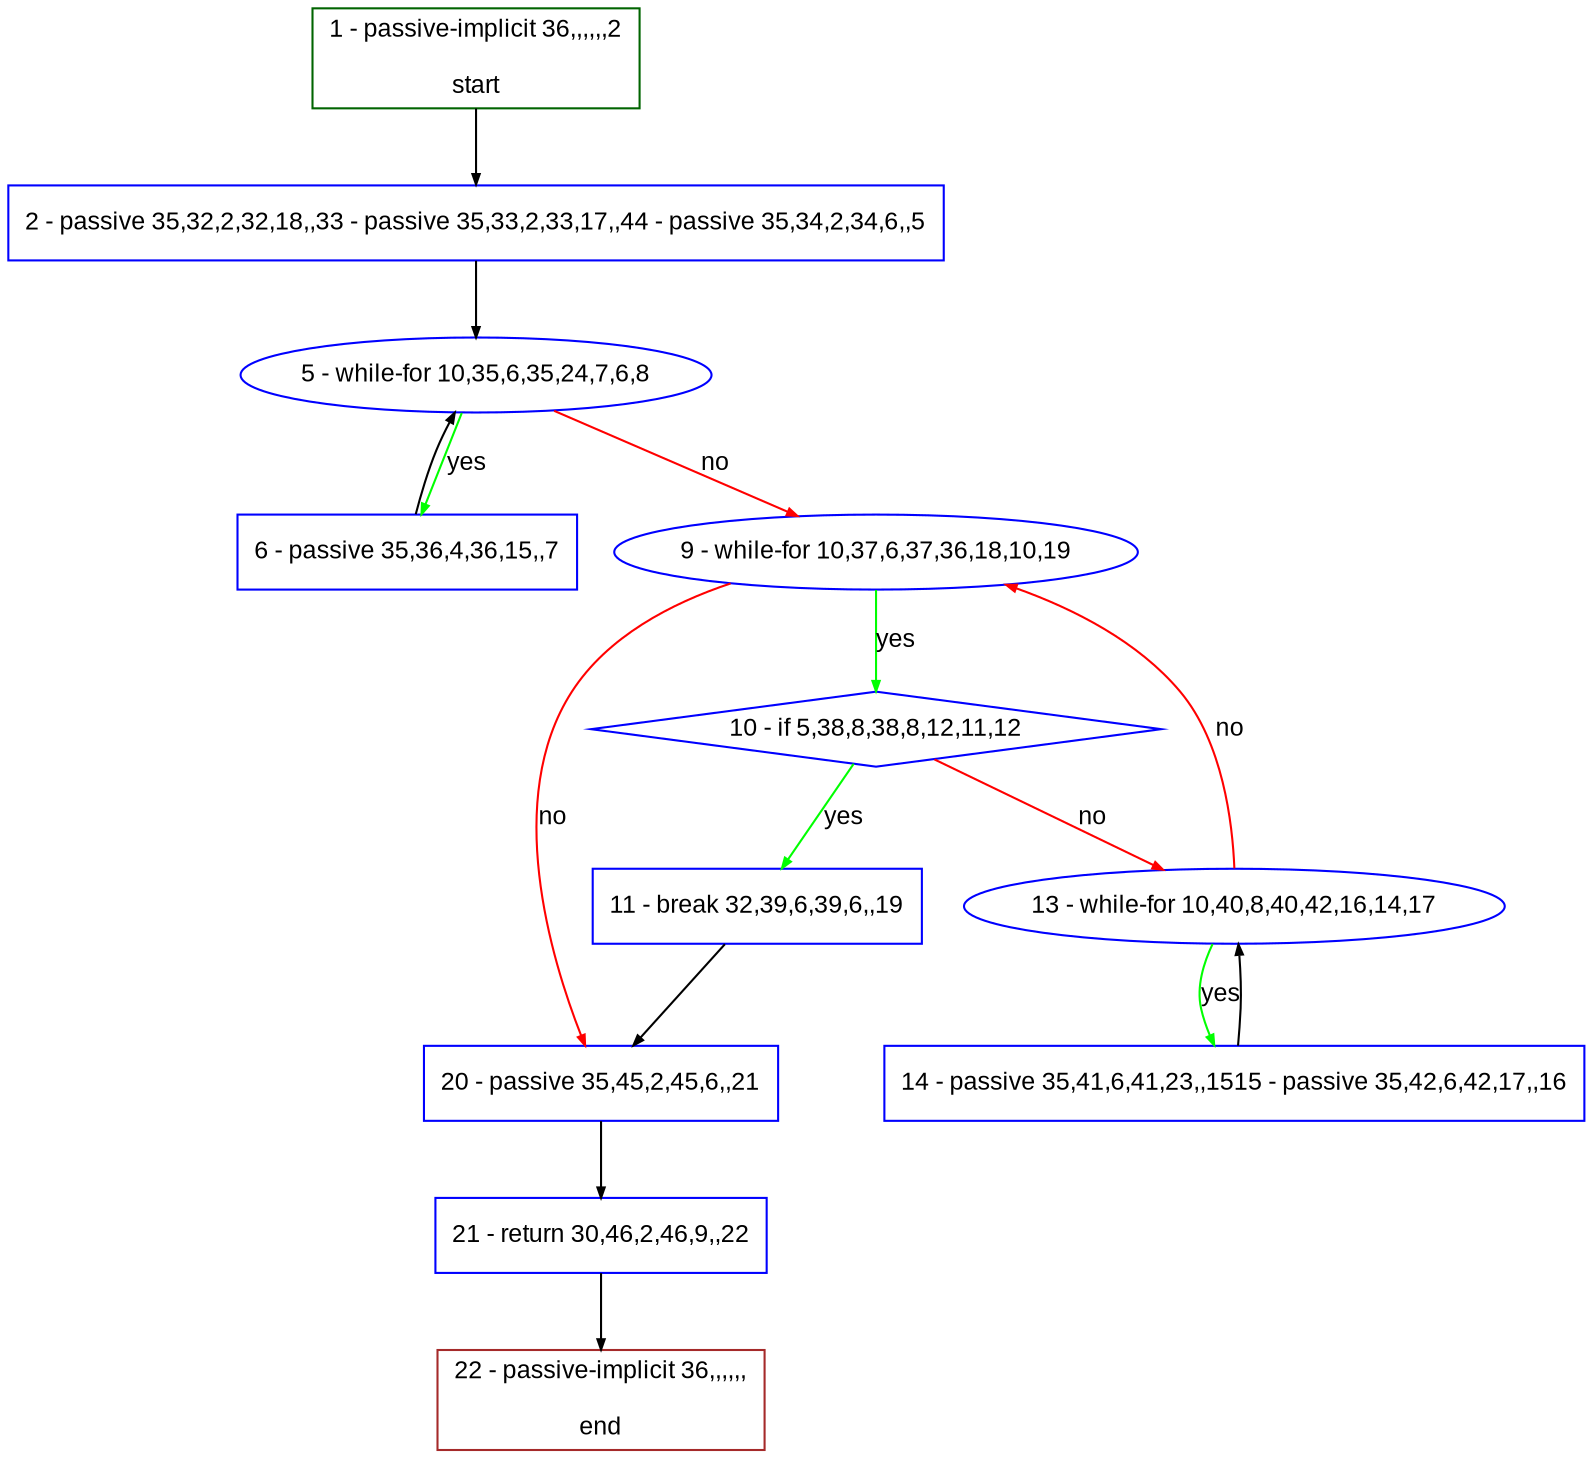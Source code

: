 digraph "" {
  graph [pack="true", label="", fontsize="12", packmode="clust", fontname="Arial", fillcolor="#FFFFCC", bgcolor="white", style="rounded,filled", compound="true"];
  node [node_initialized="no", label="", color="grey", fontsize="12", fillcolor="white", fontname="Arial", style="filled", shape="rectangle", compound="true", fixedsize="false"];
  edge [fontcolor="black", arrowhead="normal", arrowtail="none", arrowsize="0.5", ltail="", label="", color="black", fontsize="12", lhead="", fontname="Arial", dir="forward", compound="true"];
  __N1 [label="2 - passive 35,32,2,32,18,,33 - passive 35,33,2,33,17,,44 - passive 35,34,2,34,6,,5", color="#0000ff", fillcolor="#ffffff", style="filled", shape="box"];
  __N2 [label="1 - passive-implicit 36,,,,,,2\n\nstart", color="#006400", fillcolor="#ffffff", style="filled", shape="box"];
  __N3 [label="5 - while-for 10,35,6,35,24,7,6,8", color="#0000ff", fillcolor="#ffffff", style="filled", shape="oval"];
  __N4 [label="6 - passive 35,36,4,36,15,,7", color="#0000ff", fillcolor="#ffffff", style="filled", shape="box"];
  __N5 [label="9 - while-for 10,37,6,37,36,18,10,19", color="#0000ff", fillcolor="#ffffff", style="filled", shape="oval"];
  __N6 [label="10 - if 5,38,8,38,8,12,11,12", color="#0000ff", fillcolor="#ffffff", style="filled", shape="diamond"];
  __N7 [label="20 - passive 35,45,2,45,6,,21", color="#0000ff", fillcolor="#ffffff", style="filled", shape="box"];
  __N8 [label="11 - break 32,39,6,39,6,,19", color="#0000ff", fillcolor="#ffffff", style="filled", shape="box"];
  __N9 [label="13 - while-for 10,40,8,40,42,16,14,17", color="#0000ff", fillcolor="#ffffff", style="filled", shape="oval"];
  __N10 [label="14 - passive 35,41,6,41,23,,1515 - passive 35,42,6,42,17,,16", color="#0000ff", fillcolor="#ffffff", style="filled", shape="box"];
  __N11 [label="21 - return 30,46,2,46,9,,22", color="#0000ff", fillcolor="#ffffff", style="filled", shape="box"];
  __N12 [label="22 - passive-implicit 36,,,,,,\n\nend", color="#a52a2a", fillcolor="#ffffff", style="filled", shape="box"];
  __N2 -> __N1 [arrowhead="normal", arrowtail="none", color="#000000", label="", dir="forward"];
  __N1 -> __N3 [arrowhead="normal", arrowtail="none", color="#000000", label="", dir="forward"];
  __N3 -> __N4 [arrowhead="normal", arrowtail="none", color="#00ff00", label="yes", dir="forward"];
  __N4 -> __N3 [arrowhead="normal", arrowtail="none", color="#000000", label="", dir="forward"];
  __N3 -> __N5 [arrowhead="normal", arrowtail="none", color="#ff0000", label="no", dir="forward"];
  __N5 -> __N6 [arrowhead="normal", arrowtail="none", color="#00ff00", label="yes", dir="forward"];
  __N5 -> __N7 [arrowhead="normal", arrowtail="none", color="#ff0000", label="no", dir="forward"];
  __N6 -> __N8 [arrowhead="normal", arrowtail="none", color="#00ff00", label="yes", dir="forward"];
  __N6 -> __N9 [arrowhead="normal", arrowtail="none", color="#ff0000", label="no", dir="forward"];
  __N8 -> __N7 [arrowhead="normal", arrowtail="none", color="#000000", label="", dir="forward"];
  __N9 -> __N5 [arrowhead="normal", arrowtail="none", color="#ff0000", label="no", dir="forward"];
  __N9 -> __N10 [arrowhead="normal", arrowtail="none", color="#00ff00", label="yes", dir="forward"];
  __N10 -> __N9 [arrowhead="normal", arrowtail="none", color="#000000", label="", dir="forward"];
  __N7 -> __N11 [arrowhead="normal", arrowtail="none", color="#000000", label="", dir="forward"];
  __N11 -> __N12 [arrowhead="normal", arrowtail="none", color="#000000", label="", dir="forward"];
}
